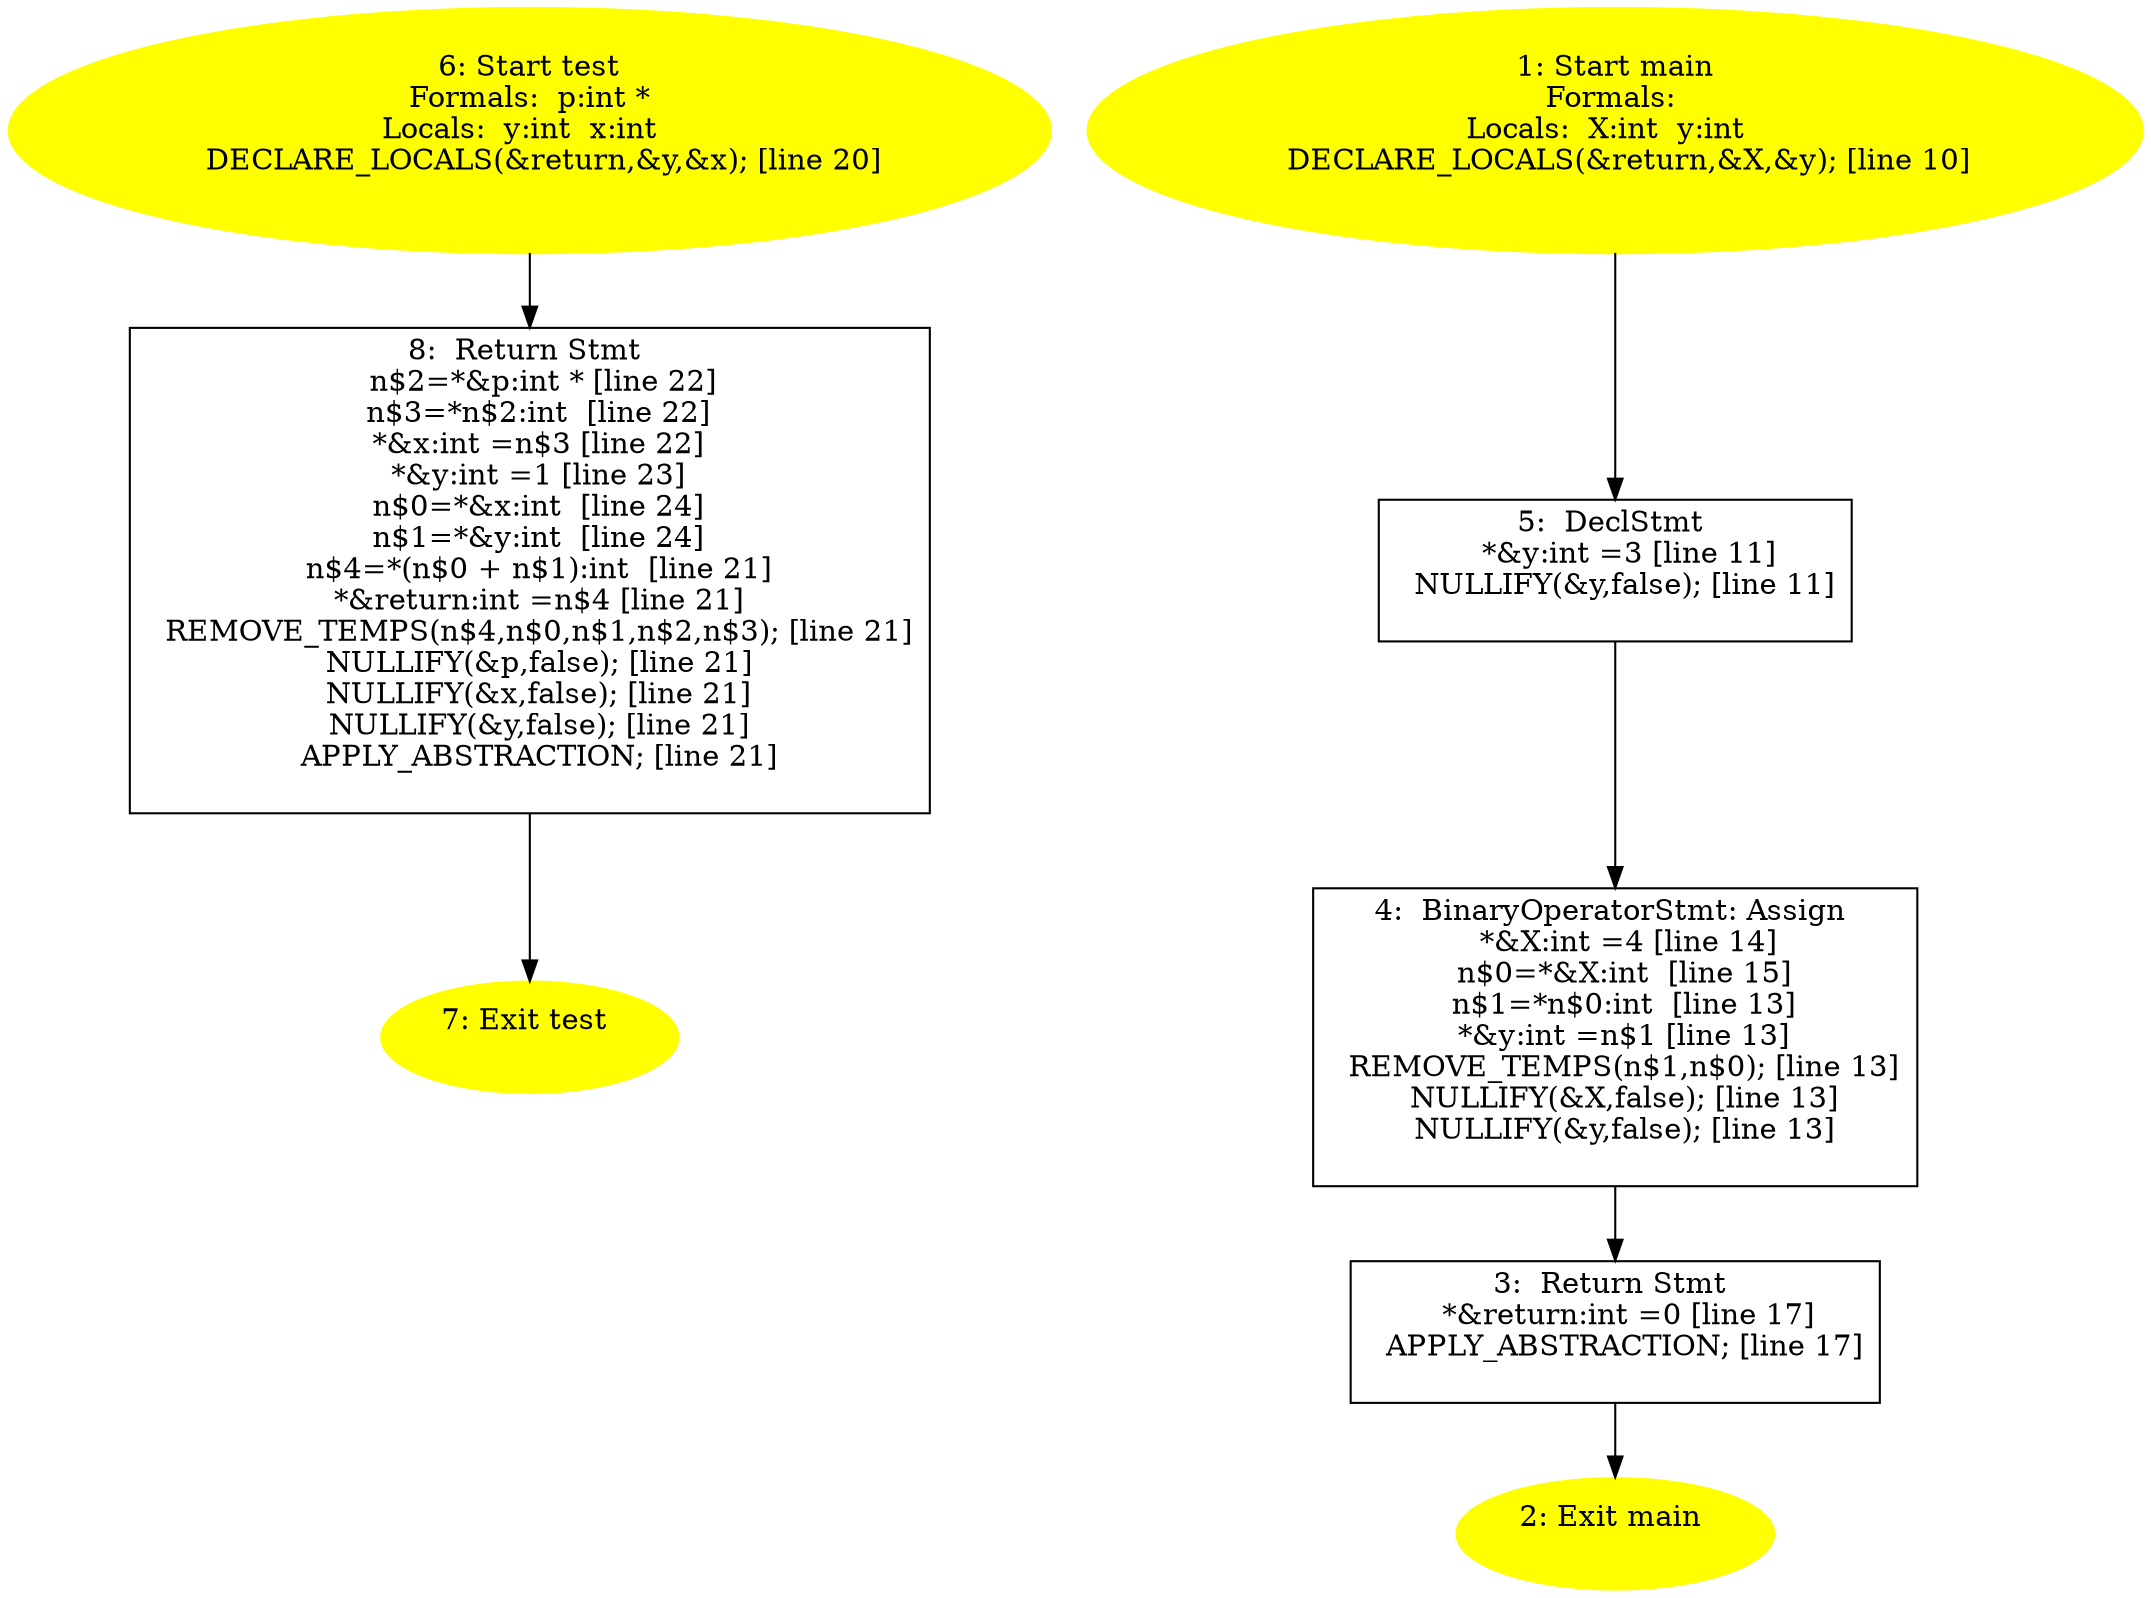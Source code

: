 digraph iCFG {
8 [label="8:  Return Stmt \n   n$2=*&p:int * [line 22]\n  n$3=*n$2:int  [line 22]\n  *&x:int =n$3 [line 22]\n  *&y:int =1 [line 23]\n  n$0=*&x:int  [line 24]\n  n$1=*&y:int  [line 24]\n  n$4=*(n$0 + n$1):int  [line 21]\n  *&return:int =n$4 [line 21]\n  REMOVE_TEMPS(n$4,n$0,n$1,n$2,n$3); [line 21]\n  NULLIFY(&p,false); [line 21]\n  NULLIFY(&x,false); [line 21]\n  NULLIFY(&y,false); [line 21]\n  APPLY_ABSTRACTION; [line 21]\n " shape="box"]
	

	 8 -> 7 ;
7 [label="7: Exit test \n  " color=yellow style=filled]
	

6 [label="6: Start test\nFormals:  p:int *\nLocals:  y:int  x:int  \n   DECLARE_LOCALS(&return,&y,&x); [line 20]\n " color=yellow style=filled]
	

	 6 -> 8 ;
5 [label="5:  DeclStmt \n   *&y:int =3 [line 11]\n  NULLIFY(&y,false); [line 11]\n " shape="box"]
	

	 5 -> 4 ;
4 [label="4:  BinaryOperatorStmt: Assign \n   *&X:int =4 [line 14]\n  n$0=*&X:int  [line 15]\n  n$1=*n$0:int  [line 13]\n  *&y:int =n$1 [line 13]\n  REMOVE_TEMPS(n$1,n$0); [line 13]\n  NULLIFY(&X,false); [line 13]\n  NULLIFY(&y,false); [line 13]\n " shape="box"]
	

	 4 -> 3 ;
3 [label="3:  Return Stmt \n   *&return:int =0 [line 17]\n  APPLY_ABSTRACTION; [line 17]\n " shape="box"]
	

	 3 -> 2 ;
2 [label="2: Exit main \n  " color=yellow style=filled]
	

1 [label="1: Start main\nFormals: \nLocals:  X:int  y:int  \n   DECLARE_LOCALS(&return,&X,&y); [line 10]\n " color=yellow style=filled]
	

	 1 -> 5 ;
}
